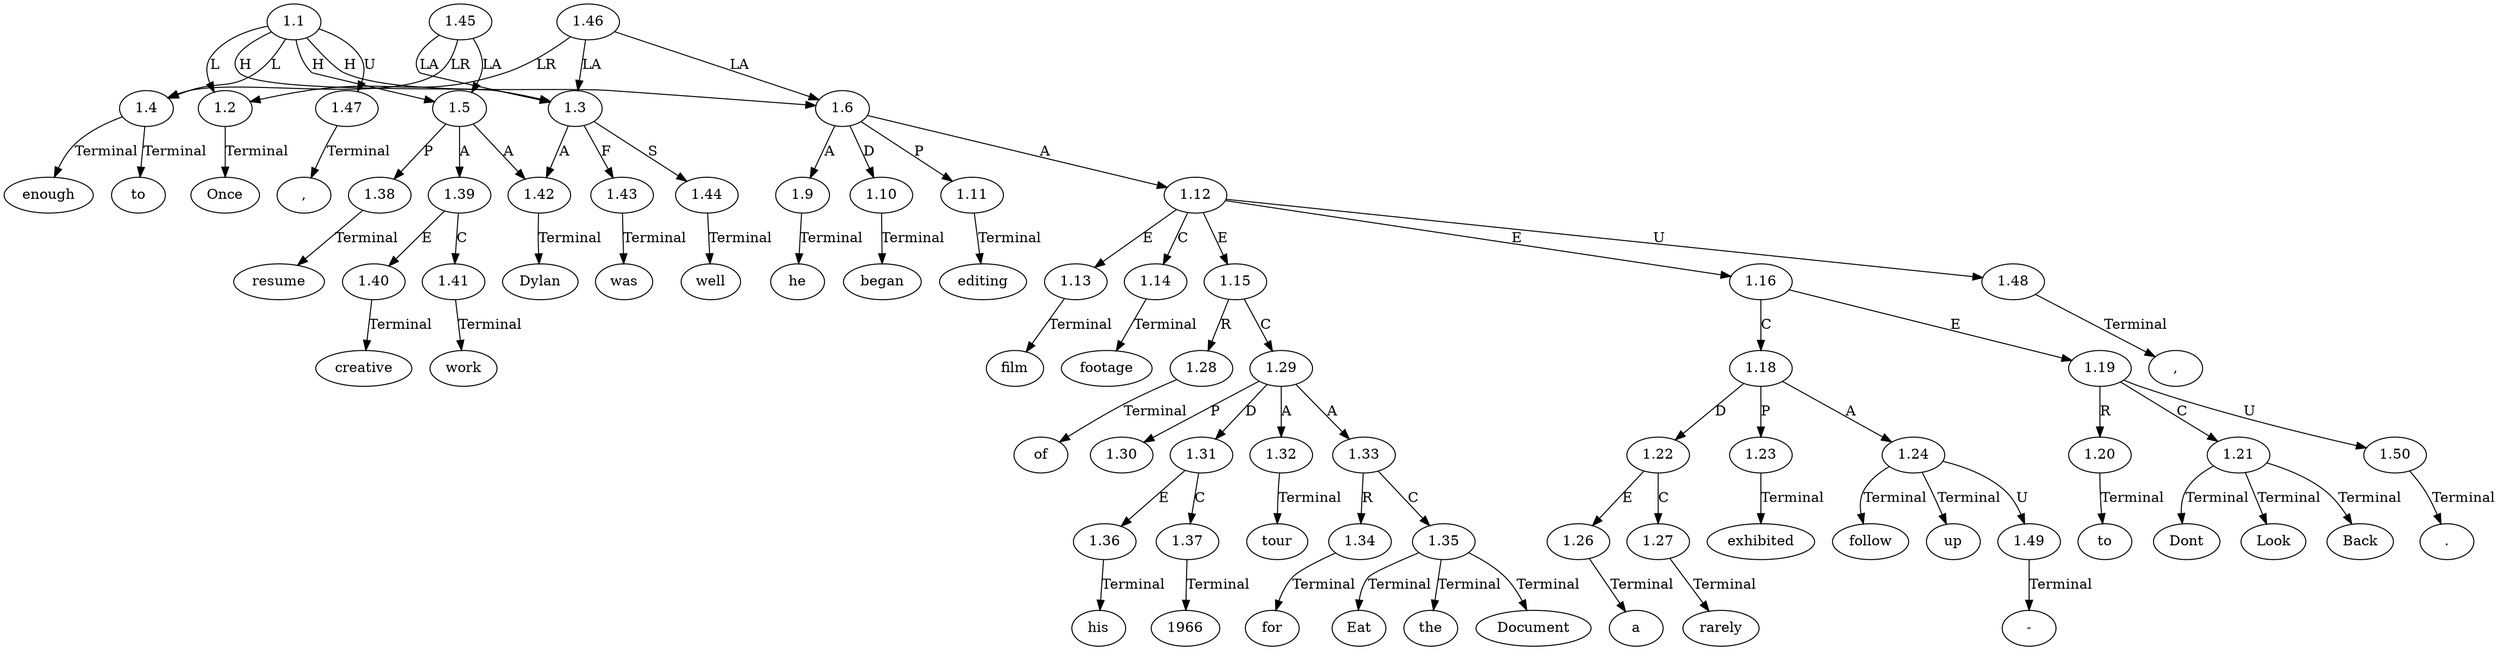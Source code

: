 // Graph
digraph {
	0.1 [label=Once ordering=out]
	0.10 [label="," ordering=out]
	0.11 [label=he ordering=out]
	0.12 [label=began ordering=out]
	0.13 [label=editing ordering=out]
	0.14 [label=film ordering=out]
	0.15 [label=footage ordering=out]
	0.16 [label=of ordering=out]
	0.17 [label=his ordering=out]
	0.18 [label=1966 ordering=out]
	0.19 [label=tour ordering=out]
	0.2 [label=Dylan ordering=out]
	0.20 [label=for ordering=out]
	0.21 [label=Eat ordering=out]
	0.22 [label=the ordering=out]
	0.23 [label=Document ordering=out]
	0.24 [label="," ordering=out]
	0.25 [label=a ordering=out]
	0.26 [label=rarely ordering=out]
	0.27 [label=exhibited ordering=out]
	0.28 [label=follow ordering=out]
	0.29 [label="-" ordering=out]
	0.3 [label=was ordering=out]
	0.30 [label=up ordering=out]
	0.31 [label=to ordering=out]
	0.32 [label=Dont ordering=out]
	0.33 [label=Look ordering=out]
	0.34 [label=Back ordering=out]
	0.35 [label="." ordering=out]
	0.4 [label=well ordering=out]
	0.5 [label=enough ordering=out]
	0.6 [label=to ordering=out]
	0.7 [label=resume ordering=out]
	0.8 [label=creative ordering=out]
	0.9 [label=work ordering=out]
	1.1 [label=1.1 ordering=out]
	1.2 [label=1.2 ordering=out]
	1.3 [label=1.3 ordering=out]
	1.4 [label=1.4 ordering=out]
	1.5 [label=1.5 ordering=out]
	1.6 [label=1.6 ordering=out]
	1.9 [label=1.9 ordering=out]
	1.10 [label=1.10 ordering=out]
	1.11 [label=1.11 ordering=out]
	1.12 [label=1.12 ordering=out]
	1.13 [label=1.13 ordering=out]
	1.14 [label=1.14 ordering=out]
	1.15 [label=1.15 ordering=out]
	1.16 [label=1.16 ordering=out]
	1.18 [label=1.18 ordering=out]
	1.19 [label=1.19 ordering=out]
	1.20 [label=1.20 ordering=out]
	1.21 [label=1.21 ordering=out]
	1.22 [label=1.22 ordering=out]
	1.23 [label=1.23 ordering=out]
	1.24 [label=1.24 ordering=out]
	1.26 [label=1.26 ordering=out]
	1.27 [label=1.27 ordering=out]
	1.28 [label=1.28 ordering=out]
	1.29 [label=1.29 ordering=out]
	1.30 [label=1.30 ordering=out]
	1.31 [label=1.31 ordering=out]
	1.32 [label=1.32 ordering=out]
	1.33 [label=1.33 ordering=out]
	1.34 [label=1.34 ordering=out]
	1.35 [label=1.35 ordering=out]
	1.36 [label=1.36 ordering=out]
	1.37 [label=1.37 ordering=out]
	1.38 [label=1.38 ordering=out]
	1.39 [label=1.39 ordering=out]
	1.40 [label=1.40 ordering=out]
	1.41 [label=1.41 ordering=out]
	1.42 [label=1.42 ordering=out]
	1.43 [label=1.43 ordering=out]
	1.44 [label=1.44 ordering=out]
	1.45 [label=1.45 ordering=out]
	1.46 [label=1.46 ordering=out]
	1.47 [label=1.47 ordering=out]
	1.48 [label=1.48 ordering=out]
	1.49 [label=1.49 ordering=out]
	1.50 [label=1.50 ordering=out]
	1.1 -> 1.2 [label=L ordering=out]
	1.1 -> 1.3 [label=H ordering=out]
	1.1 -> 1.4 [label=L ordering=out]
	1.1 -> 1.5 [label=H ordering=out]
	1.1 -> 1.6 [label=H ordering=out]
	1.1 -> 1.47 [label=U ordering=out]
	1.2 -> 0.1 [label=Terminal ordering=out]
	1.3 -> 1.42 [label=A ordering=out]
	1.3 -> 1.43 [label=F ordering=out]
	1.3 -> 1.44 [label=S ordering=out]
	1.4 -> 0.5 [label=Terminal ordering=out]
	1.4 -> 0.6 [label=Terminal ordering=out]
	1.5 -> 1.38 [label=P ordering=out]
	1.5 -> 1.39 [label=A ordering=out]
	1.5 -> 1.42 [label=A ordering=out]
	1.6 -> 1.9 [label=A ordering=out]
	1.6 -> 1.10 [label=D ordering=out]
	1.6 -> 1.11 [label=P ordering=out]
	1.6 -> 1.12 [label=A ordering=out]
	1.9 -> 0.11 [label=Terminal ordering=out]
	1.10 -> 0.12 [label=Terminal ordering=out]
	1.11 -> 0.13 [label=Terminal ordering=out]
	1.12 -> 1.13 [label=E ordering=out]
	1.12 -> 1.14 [label=C ordering=out]
	1.12 -> 1.15 [label=E ordering=out]
	1.12 -> 1.16 [label=E ordering=out]
	1.12 -> 1.48 [label=U ordering=out]
	1.13 -> 0.14 [label=Terminal ordering=out]
	1.14 -> 0.15 [label=Terminal ordering=out]
	1.15 -> 1.28 [label=R ordering=out]
	1.15 -> 1.29 [label=C ordering=out]
	1.16 -> 1.18 [label=C ordering=out]
	1.16 -> 1.19 [label=E ordering=out]
	1.18 -> 1.22 [label=D ordering=out]
	1.18 -> 1.23 [label=P ordering=out]
	1.18 -> 1.24 [label=A ordering=out]
	1.19 -> 1.20 [label=R ordering=out]
	1.19 -> 1.21 [label=C ordering=out]
	1.19 -> 1.50 [label=U ordering=out]
	1.20 -> 0.31 [label=Terminal ordering=out]
	1.21 -> 0.32 [label=Terminal ordering=out]
	1.21 -> 0.33 [label=Terminal ordering=out]
	1.21 -> 0.34 [label=Terminal ordering=out]
	1.22 -> 1.26 [label=E ordering=out]
	1.22 -> 1.27 [label=C ordering=out]
	1.23 -> 0.27 [label=Terminal ordering=out]
	1.24 -> 0.28 [label=Terminal ordering=out]
	1.24 -> 0.30 [label=Terminal ordering=out]
	1.24 -> 1.49 [label=U ordering=out]
	1.26 -> 0.25 [label=Terminal ordering=out]
	1.27 -> 0.26 [label=Terminal ordering=out]
	1.28 -> 0.16 [label=Terminal ordering=out]
	1.29 -> 1.30 [label=P ordering=out]
	1.29 -> 1.31 [label=D ordering=out]
	1.29 -> 1.32 [label=A ordering=out]
	1.29 -> 1.33 [label=A ordering=out]
	1.31 -> 1.36 [label=E ordering=out]
	1.31 -> 1.37 [label=C ordering=out]
	1.32 -> 0.19 [label=Terminal ordering=out]
	1.33 -> 1.34 [label=R ordering=out]
	1.33 -> 1.35 [label=C ordering=out]
	1.34 -> 0.20 [label=Terminal ordering=out]
	1.35 -> 0.21 [label=Terminal ordering=out]
	1.35 -> 0.22 [label=Terminal ordering=out]
	1.35 -> 0.23 [label=Terminal ordering=out]
	1.36 -> 0.17 [label=Terminal ordering=out]
	1.37 -> 0.18 [label=Terminal ordering=out]
	1.38 -> 0.7 [label=Terminal ordering=out]
	1.39 -> 1.40 [label=E ordering=out]
	1.39 -> 1.41 [label=C ordering=out]
	1.40 -> 0.8 [label=Terminal ordering=out]
	1.41 -> 0.9 [label=Terminal ordering=out]
	1.42 -> 0.2 [label=Terminal ordering=out]
	1.43 -> 0.3 [label=Terminal ordering=out]
	1.44 -> 0.4 [label=Terminal ordering=out]
	1.45 -> 1.3 [label=LA ordering=out]
	1.45 -> 1.4 [label=LR ordering=out]
	1.45 -> 1.5 [label=LA ordering=out]
	1.46 -> 1.2 [label=LR ordering=out]
	1.46 -> 1.3 [label=LA ordering=out]
	1.46 -> 1.6 [label=LA ordering=out]
	1.47 -> 0.10 [label=Terminal ordering=out]
	1.48 -> 0.24 [label=Terminal ordering=out]
	1.49 -> 0.29 [label=Terminal ordering=out]
	1.50 -> 0.35 [label=Terminal ordering=out]
}
